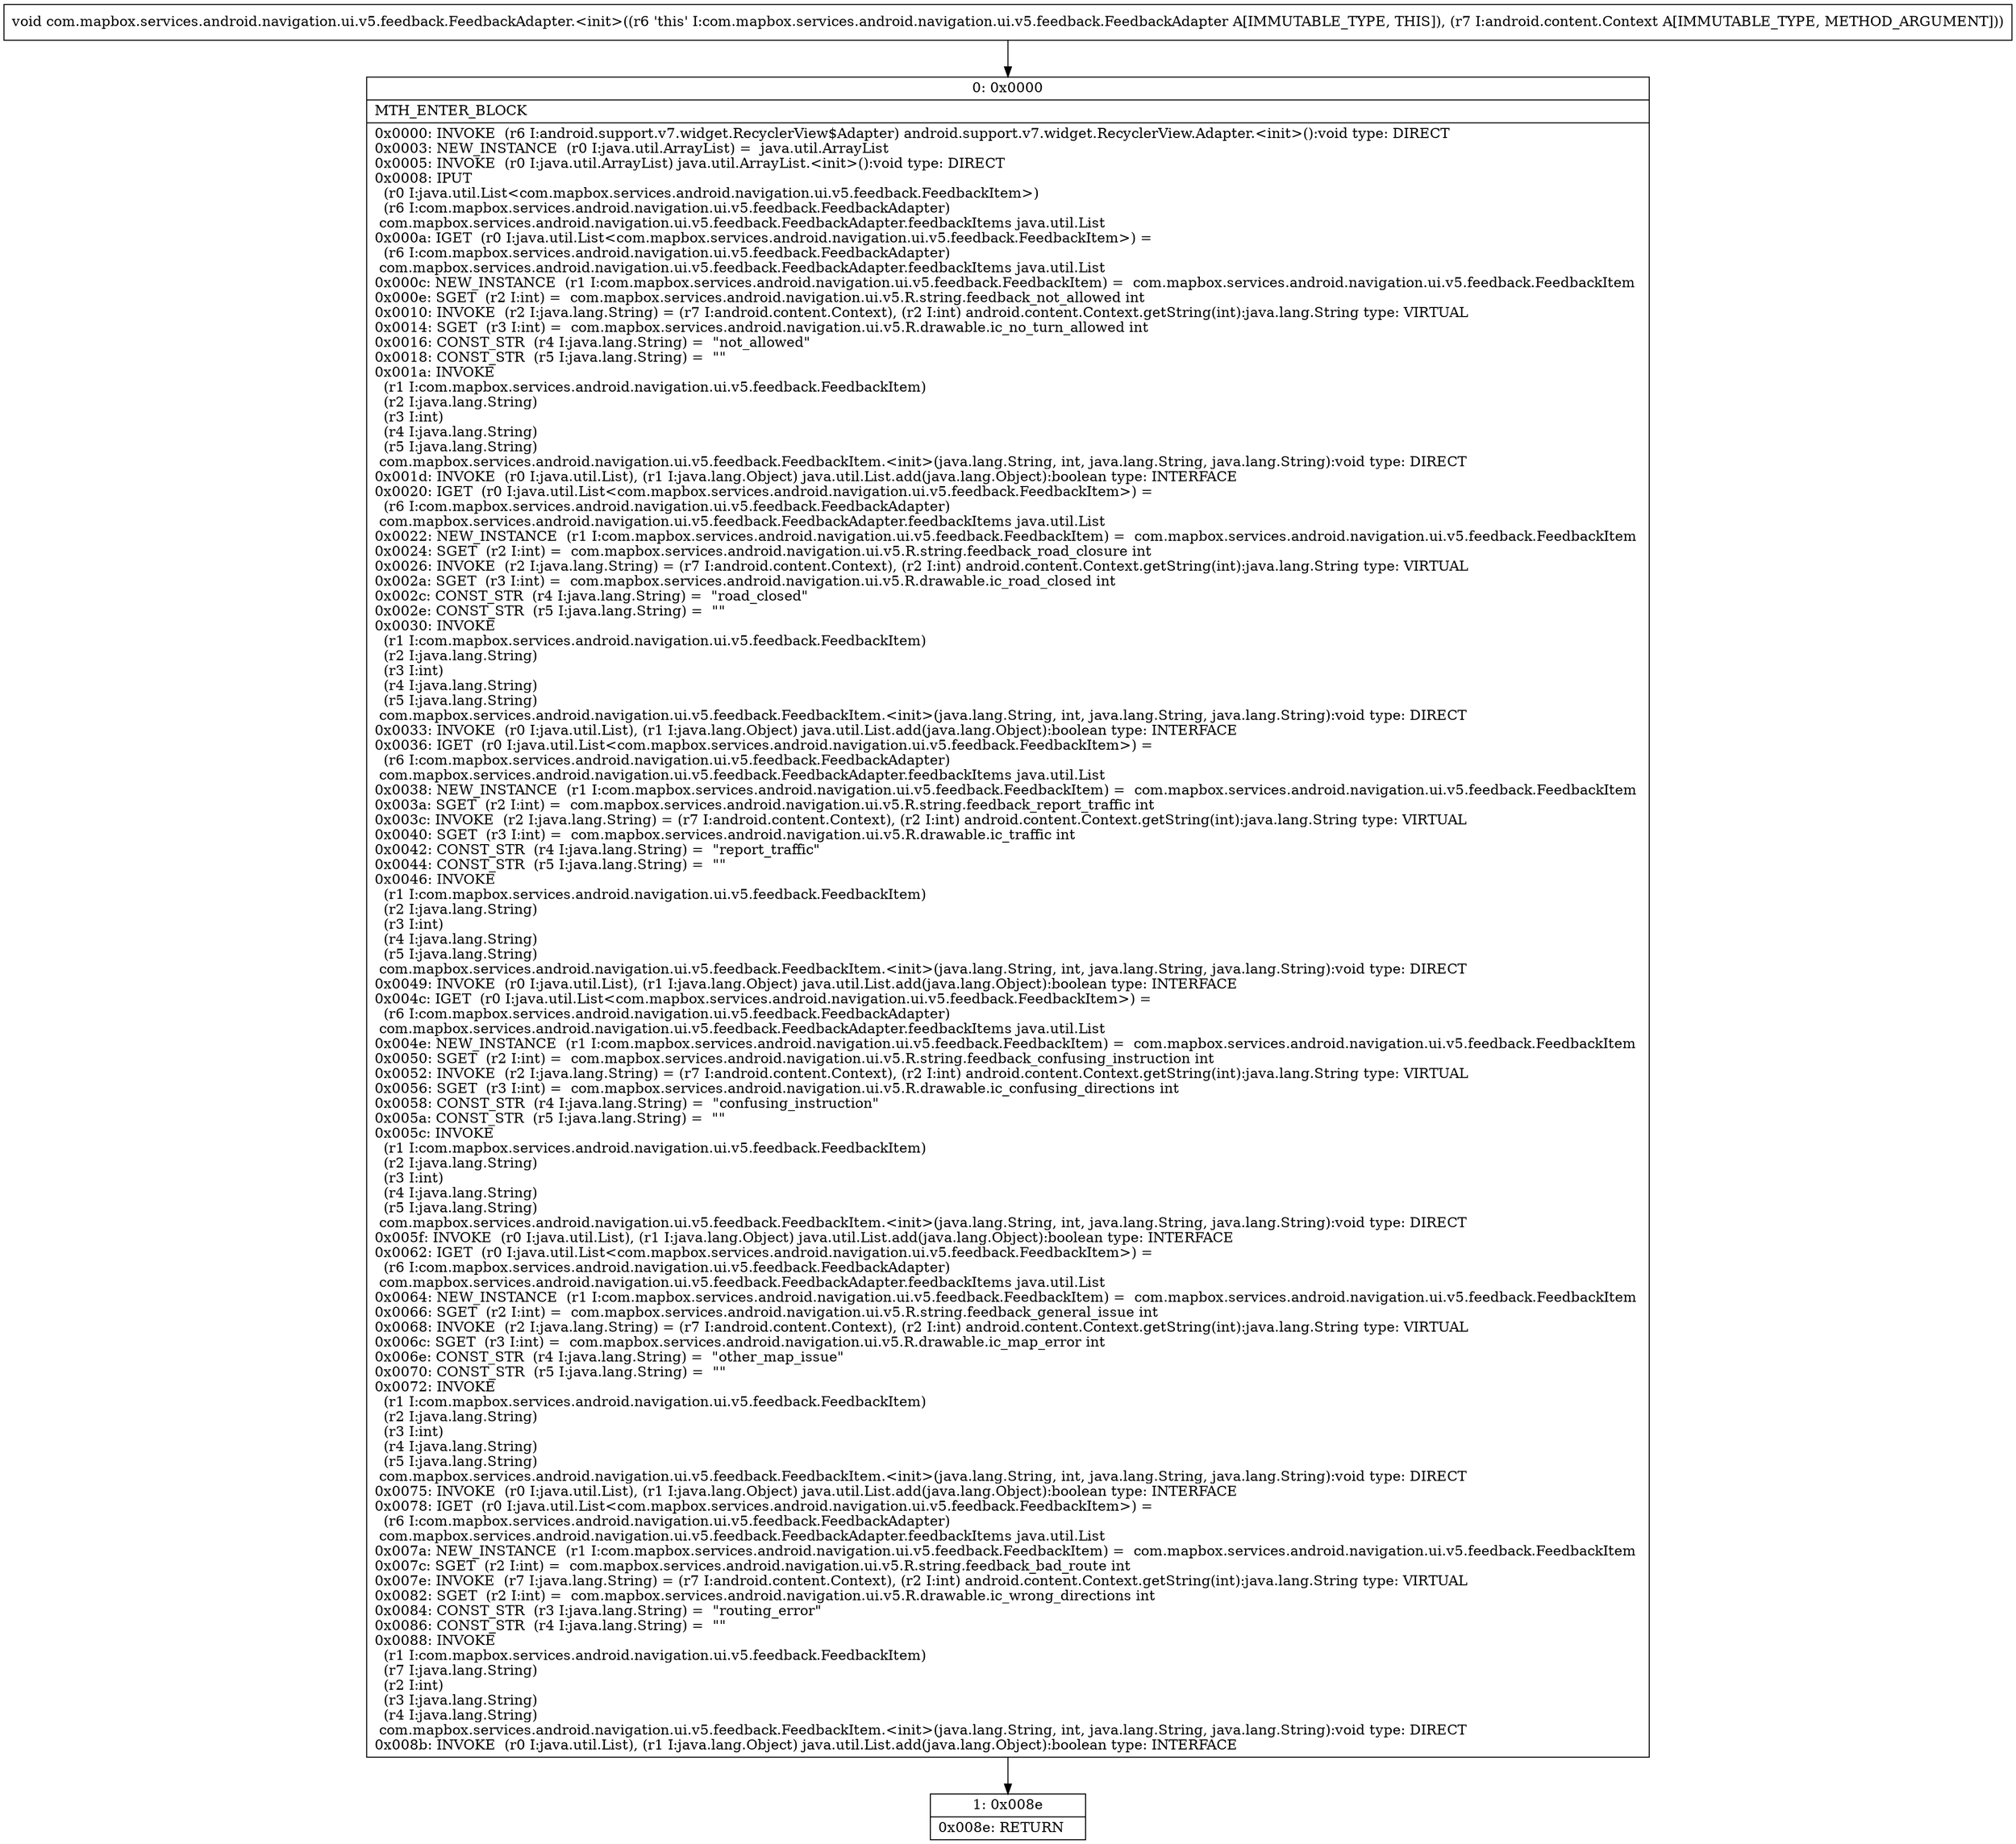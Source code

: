 digraph "CFG forcom.mapbox.services.android.navigation.ui.v5.feedback.FeedbackAdapter.\<init\>(Landroid\/content\/Context;)V" {
Node_0 [shape=record,label="{0\:\ 0x0000|MTH_ENTER_BLOCK\l|0x0000: INVOKE  (r6 I:android.support.v7.widget.RecyclerView$Adapter) android.support.v7.widget.RecyclerView.Adapter.\<init\>():void type: DIRECT \l0x0003: NEW_INSTANCE  (r0 I:java.util.ArrayList) =  java.util.ArrayList \l0x0005: INVOKE  (r0 I:java.util.ArrayList) java.util.ArrayList.\<init\>():void type: DIRECT \l0x0008: IPUT  \l  (r0 I:java.util.List\<com.mapbox.services.android.navigation.ui.v5.feedback.FeedbackItem\>)\l  (r6 I:com.mapbox.services.android.navigation.ui.v5.feedback.FeedbackAdapter)\l com.mapbox.services.android.navigation.ui.v5.feedback.FeedbackAdapter.feedbackItems java.util.List \l0x000a: IGET  (r0 I:java.util.List\<com.mapbox.services.android.navigation.ui.v5.feedback.FeedbackItem\>) = \l  (r6 I:com.mapbox.services.android.navigation.ui.v5.feedback.FeedbackAdapter)\l com.mapbox.services.android.navigation.ui.v5.feedback.FeedbackAdapter.feedbackItems java.util.List \l0x000c: NEW_INSTANCE  (r1 I:com.mapbox.services.android.navigation.ui.v5.feedback.FeedbackItem) =  com.mapbox.services.android.navigation.ui.v5.feedback.FeedbackItem \l0x000e: SGET  (r2 I:int) =  com.mapbox.services.android.navigation.ui.v5.R.string.feedback_not_allowed int \l0x0010: INVOKE  (r2 I:java.lang.String) = (r7 I:android.content.Context), (r2 I:int) android.content.Context.getString(int):java.lang.String type: VIRTUAL \l0x0014: SGET  (r3 I:int) =  com.mapbox.services.android.navigation.ui.v5.R.drawable.ic_no_turn_allowed int \l0x0016: CONST_STR  (r4 I:java.lang.String) =  \"not_allowed\" \l0x0018: CONST_STR  (r5 I:java.lang.String) =  \"\" \l0x001a: INVOKE  \l  (r1 I:com.mapbox.services.android.navigation.ui.v5.feedback.FeedbackItem)\l  (r2 I:java.lang.String)\l  (r3 I:int)\l  (r4 I:java.lang.String)\l  (r5 I:java.lang.String)\l com.mapbox.services.android.navigation.ui.v5.feedback.FeedbackItem.\<init\>(java.lang.String, int, java.lang.String, java.lang.String):void type: DIRECT \l0x001d: INVOKE  (r0 I:java.util.List), (r1 I:java.lang.Object) java.util.List.add(java.lang.Object):boolean type: INTERFACE \l0x0020: IGET  (r0 I:java.util.List\<com.mapbox.services.android.navigation.ui.v5.feedback.FeedbackItem\>) = \l  (r6 I:com.mapbox.services.android.navigation.ui.v5.feedback.FeedbackAdapter)\l com.mapbox.services.android.navigation.ui.v5.feedback.FeedbackAdapter.feedbackItems java.util.List \l0x0022: NEW_INSTANCE  (r1 I:com.mapbox.services.android.navigation.ui.v5.feedback.FeedbackItem) =  com.mapbox.services.android.navigation.ui.v5.feedback.FeedbackItem \l0x0024: SGET  (r2 I:int) =  com.mapbox.services.android.navigation.ui.v5.R.string.feedback_road_closure int \l0x0026: INVOKE  (r2 I:java.lang.String) = (r7 I:android.content.Context), (r2 I:int) android.content.Context.getString(int):java.lang.String type: VIRTUAL \l0x002a: SGET  (r3 I:int) =  com.mapbox.services.android.navigation.ui.v5.R.drawable.ic_road_closed int \l0x002c: CONST_STR  (r4 I:java.lang.String) =  \"road_closed\" \l0x002e: CONST_STR  (r5 I:java.lang.String) =  \"\" \l0x0030: INVOKE  \l  (r1 I:com.mapbox.services.android.navigation.ui.v5.feedback.FeedbackItem)\l  (r2 I:java.lang.String)\l  (r3 I:int)\l  (r4 I:java.lang.String)\l  (r5 I:java.lang.String)\l com.mapbox.services.android.navigation.ui.v5.feedback.FeedbackItem.\<init\>(java.lang.String, int, java.lang.String, java.lang.String):void type: DIRECT \l0x0033: INVOKE  (r0 I:java.util.List), (r1 I:java.lang.Object) java.util.List.add(java.lang.Object):boolean type: INTERFACE \l0x0036: IGET  (r0 I:java.util.List\<com.mapbox.services.android.navigation.ui.v5.feedback.FeedbackItem\>) = \l  (r6 I:com.mapbox.services.android.navigation.ui.v5.feedback.FeedbackAdapter)\l com.mapbox.services.android.navigation.ui.v5.feedback.FeedbackAdapter.feedbackItems java.util.List \l0x0038: NEW_INSTANCE  (r1 I:com.mapbox.services.android.navigation.ui.v5.feedback.FeedbackItem) =  com.mapbox.services.android.navigation.ui.v5.feedback.FeedbackItem \l0x003a: SGET  (r2 I:int) =  com.mapbox.services.android.navigation.ui.v5.R.string.feedback_report_traffic int \l0x003c: INVOKE  (r2 I:java.lang.String) = (r7 I:android.content.Context), (r2 I:int) android.content.Context.getString(int):java.lang.String type: VIRTUAL \l0x0040: SGET  (r3 I:int) =  com.mapbox.services.android.navigation.ui.v5.R.drawable.ic_traffic int \l0x0042: CONST_STR  (r4 I:java.lang.String) =  \"report_traffic\" \l0x0044: CONST_STR  (r5 I:java.lang.String) =  \"\" \l0x0046: INVOKE  \l  (r1 I:com.mapbox.services.android.navigation.ui.v5.feedback.FeedbackItem)\l  (r2 I:java.lang.String)\l  (r3 I:int)\l  (r4 I:java.lang.String)\l  (r5 I:java.lang.String)\l com.mapbox.services.android.navigation.ui.v5.feedback.FeedbackItem.\<init\>(java.lang.String, int, java.lang.String, java.lang.String):void type: DIRECT \l0x0049: INVOKE  (r0 I:java.util.List), (r1 I:java.lang.Object) java.util.List.add(java.lang.Object):boolean type: INTERFACE \l0x004c: IGET  (r0 I:java.util.List\<com.mapbox.services.android.navigation.ui.v5.feedback.FeedbackItem\>) = \l  (r6 I:com.mapbox.services.android.navigation.ui.v5.feedback.FeedbackAdapter)\l com.mapbox.services.android.navigation.ui.v5.feedback.FeedbackAdapter.feedbackItems java.util.List \l0x004e: NEW_INSTANCE  (r1 I:com.mapbox.services.android.navigation.ui.v5.feedback.FeedbackItem) =  com.mapbox.services.android.navigation.ui.v5.feedback.FeedbackItem \l0x0050: SGET  (r2 I:int) =  com.mapbox.services.android.navigation.ui.v5.R.string.feedback_confusing_instruction int \l0x0052: INVOKE  (r2 I:java.lang.String) = (r7 I:android.content.Context), (r2 I:int) android.content.Context.getString(int):java.lang.String type: VIRTUAL \l0x0056: SGET  (r3 I:int) =  com.mapbox.services.android.navigation.ui.v5.R.drawable.ic_confusing_directions int \l0x0058: CONST_STR  (r4 I:java.lang.String) =  \"confusing_instruction\" \l0x005a: CONST_STR  (r5 I:java.lang.String) =  \"\" \l0x005c: INVOKE  \l  (r1 I:com.mapbox.services.android.navigation.ui.v5.feedback.FeedbackItem)\l  (r2 I:java.lang.String)\l  (r3 I:int)\l  (r4 I:java.lang.String)\l  (r5 I:java.lang.String)\l com.mapbox.services.android.navigation.ui.v5.feedback.FeedbackItem.\<init\>(java.lang.String, int, java.lang.String, java.lang.String):void type: DIRECT \l0x005f: INVOKE  (r0 I:java.util.List), (r1 I:java.lang.Object) java.util.List.add(java.lang.Object):boolean type: INTERFACE \l0x0062: IGET  (r0 I:java.util.List\<com.mapbox.services.android.navigation.ui.v5.feedback.FeedbackItem\>) = \l  (r6 I:com.mapbox.services.android.navigation.ui.v5.feedback.FeedbackAdapter)\l com.mapbox.services.android.navigation.ui.v5.feedback.FeedbackAdapter.feedbackItems java.util.List \l0x0064: NEW_INSTANCE  (r1 I:com.mapbox.services.android.navigation.ui.v5.feedback.FeedbackItem) =  com.mapbox.services.android.navigation.ui.v5.feedback.FeedbackItem \l0x0066: SGET  (r2 I:int) =  com.mapbox.services.android.navigation.ui.v5.R.string.feedback_general_issue int \l0x0068: INVOKE  (r2 I:java.lang.String) = (r7 I:android.content.Context), (r2 I:int) android.content.Context.getString(int):java.lang.String type: VIRTUAL \l0x006c: SGET  (r3 I:int) =  com.mapbox.services.android.navigation.ui.v5.R.drawable.ic_map_error int \l0x006e: CONST_STR  (r4 I:java.lang.String) =  \"other_map_issue\" \l0x0070: CONST_STR  (r5 I:java.lang.String) =  \"\" \l0x0072: INVOKE  \l  (r1 I:com.mapbox.services.android.navigation.ui.v5.feedback.FeedbackItem)\l  (r2 I:java.lang.String)\l  (r3 I:int)\l  (r4 I:java.lang.String)\l  (r5 I:java.lang.String)\l com.mapbox.services.android.navigation.ui.v5.feedback.FeedbackItem.\<init\>(java.lang.String, int, java.lang.String, java.lang.String):void type: DIRECT \l0x0075: INVOKE  (r0 I:java.util.List), (r1 I:java.lang.Object) java.util.List.add(java.lang.Object):boolean type: INTERFACE \l0x0078: IGET  (r0 I:java.util.List\<com.mapbox.services.android.navigation.ui.v5.feedback.FeedbackItem\>) = \l  (r6 I:com.mapbox.services.android.navigation.ui.v5.feedback.FeedbackAdapter)\l com.mapbox.services.android.navigation.ui.v5.feedback.FeedbackAdapter.feedbackItems java.util.List \l0x007a: NEW_INSTANCE  (r1 I:com.mapbox.services.android.navigation.ui.v5.feedback.FeedbackItem) =  com.mapbox.services.android.navigation.ui.v5.feedback.FeedbackItem \l0x007c: SGET  (r2 I:int) =  com.mapbox.services.android.navigation.ui.v5.R.string.feedback_bad_route int \l0x007e: INVOKE  (r7 I:java.lang.String) = (r7 I:android.content.Context), (r2 I:int) android.content.Context.getString(int):java.lang.String type: VIRTUAL \l0x0082: SGET  (r2 I:int) =  com.mapbox.services.android.navigation.ui.v5.R.drawable.ic_wrong_directions int \l0x0084: CONST_STR  (r3 I:java.lang.String) =  \"routing_error\" \l0x0086: CONST_STR  (r4 I:java.lang.String) =  \"\" \l0x0088: INVOKE  \l  (r1 I:com.mapbox.services.android.navigation.ui.v5.feedback.FeedbackItem)\l  (r7 I:java.lang.String)\l  (r2 I:int)\l  (r3 I:java.lang.String)\l  (r4 I:java.lang.String)\l com.mapbox.services.android.navigation.ui.v5.feedback.FeedbackItem.\<init\>(java.lang.String, int, java.lang.String, java.lang.String):void type: DIRECT \l0x008b: INVOKE  (r0 I:java.util.List), (r1 I:java.lang.Object) java.util.List.add(java.lang.Object):boolean type: INTERFACE \l}"];
Node_1 [shape=record,label="{1\:\ 0x008e|0x008e: RETURN   \l}"];
MethodNode[shape=record,label="{void com.mapbox.services.android.navigation.ui.v5.feedback.FeedbackAdapter.\<init\>((r6 'this' I:com.mapbox.services.android.navigation.ui.v5.feedback.FeedbackAdapter A[IMMUTABLE_TYPE, THIS]), (r7 I:android.content.Context A[IMMUTABLE_TYPE, METHOD_ARGUMENT])) }"];
MethodNode -> Node_0;
Node_0 -> Node_1;
}


